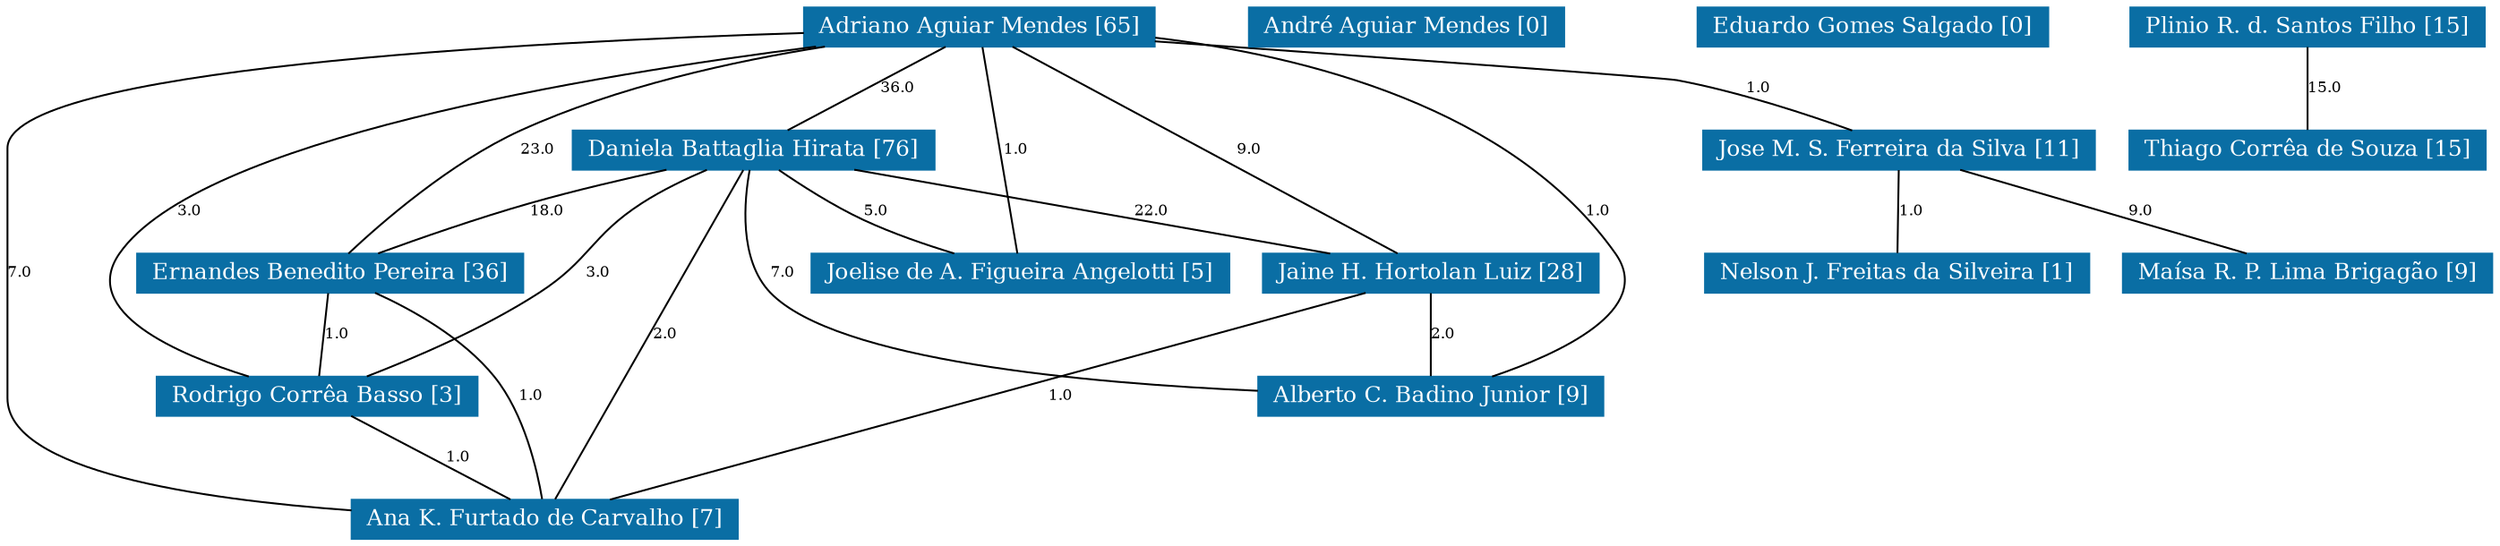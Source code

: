 strict graph grafo2 {
	graph [bb="0,0,1130,285",
		id=grafo2,
		overlap=False
	];
	node [fontsize=12,
		label="\N",
		shape=rectangle,
		style=filled
	];
	0	 [URL="membro-2926571414651131.html",
		color="#0A6EA4",
		fontcolor="#FFFFFF",
		height=0.29167,
		label="Adriano Aguiar Mendes [65]",
		pos="411,274.5",
		width=2.1389];
	2	 [URL="membro-5292381247624407.html",
		color="#0A6EA4",
		fontcolor="#FFFFFF",
		height=0.29167,
		label="Daniela Battaglia Hirata [76]",
		pos="352,208.5",
		width=2.1528];
	0 -- 2	 [fontsize=8,
		label=36.0,
		lp="393,241.5",
		pos="401.52,263.9 390.58,251.65 372.67,231.62 361.65,219.3"];
	4	 [URL="membro-0524540000904823.html",
		color="#0A6EA4",
		fontcolor="#FFFFFF",
		height=0.29167,
		label="Ernandes Benedito Pereira [36]",
		pos="149,142.5",
		width=2.3056];
	0 -- 4	 [fontsize=8,
		label=23.0,
		lp="258,208.5",
		pos="369.44,263.92 336.25,254.58 289.16,239.29 251,219 215.43,200.09 178.88,169.4 160.72,153.24"];
	5	 [URL="membro-3433047807065363.html",
		color="#0A6EA4",
		fontcolor="#FFFFFF",
		height=0.29167,
		label="Jaine H. Hortolan Luiz [28]",
		pos="655,142.5",
		width=2.0694];
	0 -- 5	 [fontsize=8,
		label=9.0,
		lp="555,208.5",
		pos="430.56,263.92 476.24,239.21 589.57,177.89 635.35,153.13"];
	6	 [URL="membro-3798416800583466.html",
		color="#0A6EA4",
		fontcolor="#FFFFFF",
		height=0.29167,
		label="Joelise de A. Figueira Angelotti [5]",
		pos="471,142.5",
		width=2.5278];
	0 -- 6	 [fontsize=8,
		label=1.0,
		lp="453,208.5",
		pos="416.32,263.93 421.87,252.81 430.76,234.78 438,219 448.61,195.86 460.23,168.38 466.46,153.46"];
	7	 [URL="membro-0436922594542722.html",
		color="#0A6EA4",
		fontcolor="#FFFFFF",
		height=0.29167,
		label="Jose M. S. Ferreira da Silva [11]",
		pos="870,208.5",
		width=2.3611];
	0 -- 7	 [fontsize=8,
		label=1.0,
		lp="807,241.5",
		pos="488.28,269.55 585.83,263.12 744.24,252 771,246 798.26,239.89 828.05,227.81 847.76,219.01"];
	10	 [URL="membro-4043789557049115.html",
		color="#0A6EA4",
		fontcolor="#FFFFFF",
		height=0.29167,
		label="Rodrigo Corrêa Basso [3]",
		pos="137,76.5",
		width=1.9444];
	0 -- 10	 [fontsize=8,
		label=3.0,
		lp="93,175.5",
		pos="355.77,263.96 264.94,245.33 90.71,203.74 57,153 38.762,125.55 80.864,100.55 110.64,87.03"];
	12	 [URL="membro-6244428434217018.html",
		color="#0A6EA4",
		fontcolor="#FFFFFF",
		height=0.29167,
		label="Alberto C. Badino Junior [9]",
		pos="655,76.5",
		width=2.1389];
	0 -- 12	 [fontsize=8,
		label=1.0,
		lp="724,175.5",
		pos="458.16,263.96 540.59,244.46 705.27,200.41 738,153 757.04,125.42 713.61,100.55 682.67,87.079"];
	14	 [URL="membro-8233720168272812.html",
		color="#0A6EA4",
		fontcolor="#FFFFFF",
		height=0.29167,
		label="Ana K. Furtado de Carvalho [7]",
		pos="243,10.5",
		width=2.375];
	0 -- 14	 [fontsize=8,
		label=7.0,
		lp="5,142.5",
		pos="333.69,269.8 214.64,261.51 0,241.92 0,208.5 0,208.5 0,208.5 0,76.5 0,42.948 87.366,25.903 157.33,17.633"];
	2 -- 4	 [fontsize=8,
		label=18.0,
		lp="247,175.5",
		pos="304.43,197.97 284.36,193.12 260.85,186.91 240,180 216.48,172.21 190.41,161.21 172.22,153.14"];
	2 -- 5	 [fontsize=8,
		label=22.0,
		lp="529,175.5",
		pos="400.35,197.97 456.9,185.65 549.98,165.37 606.58,153.05"];
	2 -- 6	 [fontsize=8,
		label=5.0,
		lp="407,175.5",
		pos="364.54,197.69 374.3,189.63 388.42,178.73 402,171 414.16,164.07 428.35,157.92 440.68,153.12"];
	2 -- 10	 [fontsize=8,
		label=3.0,
		lp="269,142.5",
		pos="325.34,197.98 314.57,193.2 302.28,187.02 292,180 266.3,162.44 266.29,150.15 241,132 215.4,113.62 182.96,97.269 161.18,87.157"];
	2 -- 12	 [fontsize=8,
		label=7.0,
		lp="366,142.5",
		pos="349.71,197.75 346.88,181.3 344.31,149.9 361,132 389.83,101.09 500.83,87.051 577.87,80.924"];
	2 -- 14	 [fontsize=8,
		label=2.0,
		lp="304,109.5",
		pos="346.14,197.85 327.21,163.48 267.86,55.652 248.89,21.198"];
	4 -- 10	 [fontsize=8,
		label=1.0,
		lp="149,109.5",
		pos="147.07,131.9 144.85,119.65 141.2,99.622 138.96,87.297"];
	4 -- 14	 [fontsize=8,
		label=1.0,
		lp="233,76.5",
		pos="166.39,131.98 181.43,122.08 202.78,105.95 216,87 230.51,66.208 237.96,36.834 241.11,21.226"];
	5 -- 12	 [fontsize=8,
		label=2.0,
		lp="660,109.5",
		pos="655,131.9 655,119.65 655,99.622 655,87.297"];
	5 -- 14	 [fontsize=8,
		label=1.0,
		lp="482,76.5",
		pos="621.98,131.92 544.74,107.17 353,45.743 275.89,21.038"];
	8	 [URL="membro-6853382226977684.html",
		color="#0A6EA4",
		fontcolor="#FFFFFF",
		height=0.29167,
		label="Nelson J. Freitas da Silveira [1]",
		pos="868,142.5",
		width=2.2778];
	7 -- 8	 [fontsize=8,
		label=1.0,
		lp="875,175.5",
		pos="869.68,197.9 869.31,185.65 868.7,165.62 868.33,153.3"];
	13	 [URL="membro-0963588859777460.html",
		color="#0A6EA4",
		fontcolor="#FFFFFF",
		height=0.29167,
		label="Maísa R. P. Lima Brigagão [9]",
		pos="1049,142.5",
		width=2.25];
	7 -- 13	 [fontsize=8,
		label=9.0,
		lp="976,175.5",
		pos="898.76,197.9 932.16,185.58 986.94,165.38 1020.3,153.08"];
	10 -- 14	 [fontsize=8,
		label=1.0,
		lp="202,43.5",
		pos="154.03,65.896 173.81,53.58 206.25,33.383 226.01,21.078"];
	1	 [URL="membro-1409264122407992.html",
		color="#0A6EA4",
		fontcolor="#FFFFFF",
		height=0.29167,
		label="André Aguiar Mendes [0]",
		pos="652,274.5",
		width=1.9306];
	3	 [URL="membro-2363460036599181.html",
		color="#0A6EA4",
		fontcolor="#FFFFFF",
		height=0.29167,
		label="Eduardo Gomes Salgado [0]",
		pos="858,274.5",
		width=2.1111];
	9	 [URL="membro-0595142298134685.html",
		color="#0A6EA4",
		fontcolor="#FFFFFF",
		height=0.29167,
		label="Plinio R. d. Santos Filho [15]",
		pos="1051,274.5",
		width=2.1528];
	11	 [URL="membro-2834667104138232.html",
		color="#0A6EA4",
		fontcolor="#FFFFFF",
		height=0.29167,
		label="Thiago Corrêa de Souza [15]",
		pos="1051,208.5",
		width=2.1528];
	9 -- 11	 [fontsize=8,
		label=15.0,
		lp="1058,241.5",
		pos="1051,263.9 1051,251.65 1051,231.62 1051,219.3"];
}
